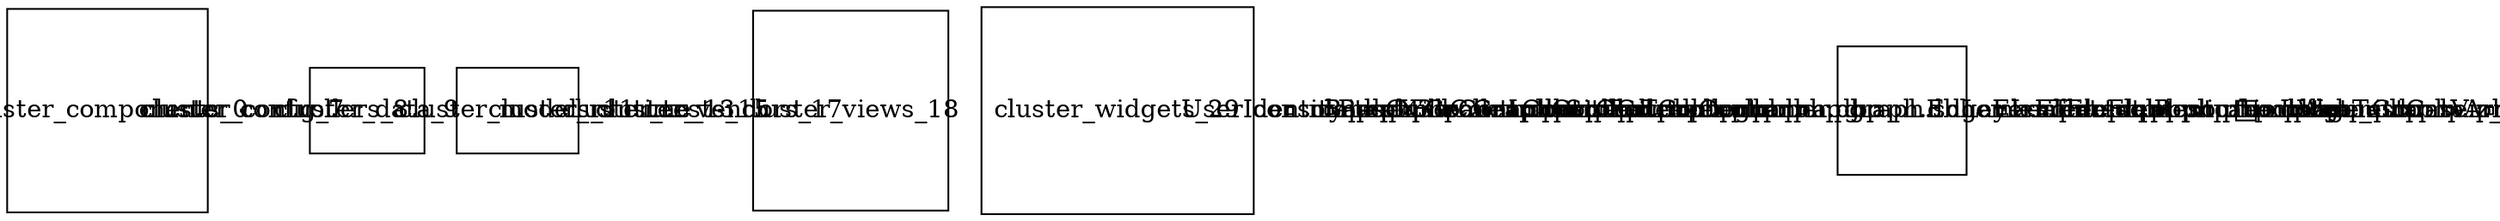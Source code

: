 digraph G {
    cluster_components_0 [ shape=rectangle,width=1.55555555556,height=1.58333333333,fixedsize=true,id=41030,type="node" ];
    cluster_config_7 [ shape=rectangle,width=0,height=0,fixedsize=true,id=41064,type="node" ];
    cluster_controllers_8 [ shape=rectangle,width=0,height=0,fixedsize=true,id=41068,type="node" ];
    cluster_data_9 [ shape=rectangle,width=0.888888888889,height=0.666666666667,fixedsize=true,id=41078,type="node" ];
    cluster_models_11 [ shape=rectangle,width=0.944444444444,height=0.666666666667,fixedsize=true,id=41088,type="node" ];
    cluster_runtime_13 [ shape=rectangle,width=0.0138888888889,height=0.0138888888889,fixedsize=true,id=41100,type="node" ];
    cluster_tests_15 [ shape=rectangle,width=0.319444444444,height=0.0833333333333,fixedsize=true,id=41105,type="node" ];
    cluster_vendors_17 [ shape=rectangle,width=0,height=0,fixedsize=true,id=41111,type="node" ];
    cluster_views_18 [ shape=rectangle,width=1.51388888889,height=1.55555555556,fixedsize=true,id=41113,type="node" ];
    cluster_widgets_29 [ shape=rectangle,width=2.11111111111,height=1.61111111111,fixedsize=true,id=41149,type="node" ];
    "UserIdentity.php" [ shape=rectangle,width=0.05,height=0.05,fixedsize=true,id=41031,metric1=91,metric2=0,type=leaf ];
    "console.php" [ shape=rectangle,width=0.05,height=0.05,fixedsize=true,id=41065,metric1=63,metric2=0,type=leaf ];
    "main.php" [ shape=rectangle,width=0.05,height=0.05,fixedsize=true,id=41066,metric1=380,metric2=0,type=leaf ];
    "test.php" [ shape=rectangle,width=0.05,height=0.05,fixedsize=true,id=41067,metric1=32,metric2=0,type=leaf ];
    "BaseController.php" [ shape=rectangle,width=0.05,height=0.05,fixedsize=true,id=41069,metric1=98,metric2=0,type=leaf ];
    "BaseX3dController.php" [ shape=rectangle,width=0.05,height=0.05,fixedsize=true,id=41070,metric1=230,metric2=0,type=leaf ];
    "FileController.php" [ shape=rectangle,width=0.05,height=0.05,fixedsize=true,id=41071,metric1=241,metric2=0,type=leaf ];
    "GoannaController.php" [ shape=rectangle,width=0.05,height=0.05,fixedsize=true,id=41072,metric1=145,metric2=0,type=leaf ];
    "GraphController.php" [ shape=rectangle,width=0.05,height=0.05,fixedsize=true,id=41073,metric1=170,metric2=0,type=leaf ];
    "ImportController.php" [ shape=rectangle,width=0.05,height=0.05,fixedsize=true,id=41074,metric1=358,metric2=0,type=leaf ];
    "SiteController.php" [ shape=rectangle,width=0.05,height=0.05,fixedsize=true,id=41075,metric1=243,metric2=0,type=leaf ];
    "TestController.php" [ shape=rectangle,width=0.05,height=0.05,fixedsize=true,id=41076,metric1=46,metric2=0,type=leaf ];
    "TreeController.php" [ shape=rectangle,width=0.05,height=0.05,fixedsize=true,id=41077,metric1=141,metric2=0,type=leaf ];
    "goanna.db" [ shape=rectangle,width=0.05,height=0.05,fixedsize=true,id=41079,metric1=5200,metric2=0,type=leaf ];
    "graph.db" [ shape=rectangle,width=1,height=1,fixedsize=true,id=41080,metric1=393600,metric2=0,type=leaf ];
    "graph.schema.sqlite.sql" [ shape=rectangle,width=0.05,height=0.05,fixedsize=true,id=41081,metric1=21,metric2=0,type=leaf ];
    "EdgeElement.php" [ shape=rectangle,width=0.05,height=0.05,fixedsize=true,id=41089,metric1=143,metric2=0,type=leaf ];
    "LayerElement.php" [ shape=rectangle,width=0.05,height=0.05,fixedsize=true,id=41090,metric1=167,metric2=0,type=leaf ];
    "LeafElement.php" [ shape=rectangle,width=0.05,height=0.05,fixedsize=true,id=41091,metric1=95,metric2=0,type=leaf ];
    "TreeElement.php" [ shape=rectangle,width=0.05,height=0.05,fixedsize=true,id=41092,metric1=62,metric2=0,type=leaf ];
    "actualResource.dot" [ shape=rectangle,width=0.05,height=0.05,fixedsize=true,id=41101,metric1=13333,metric2=0,type=leaf ];
    "application.log" [ shape=rectangle,width=0.15,height=0.15,fixedsize=true,id=41102,metric1=59135,metric2=0,type=leaf ];
    "temp.dot" [ shape=rectangle,width=0.05,height=0.05,fixedsize=true,id=41103,metric1=7506,metric2=0,type=leaf ];
    "bootstrap.php" [ shape=rectangle,width=0.05,height=0.05,fixedsize=true,id=41106,metric1=29,metric2=0,type=leaf ];
    "phpunit.xml" [ shape=rectangle,width=0.05,height=0.05,fixedsize=true,id=41107,metric1=32,metric2=0,type=leaf ];
    "WebTestCase.php" [ shape=rectangle,width=0.05,height=0.05,fixedsize=true,id=41108,metric1=66,metric2=0,type=leaf ];
    "Image_GraphViz_Copy.php" [ shape=rectangle,width=0.05,height=0.05,fixedsize=true,id=41112,metric1=2933,metric2=0,type=leaf ];
    "dumpArray.php" [ shape=rectangle,width=0.05,height=0.05,fixedsize=true,id=41114,metric1=201,metric2=0,type=leaf ];
}
